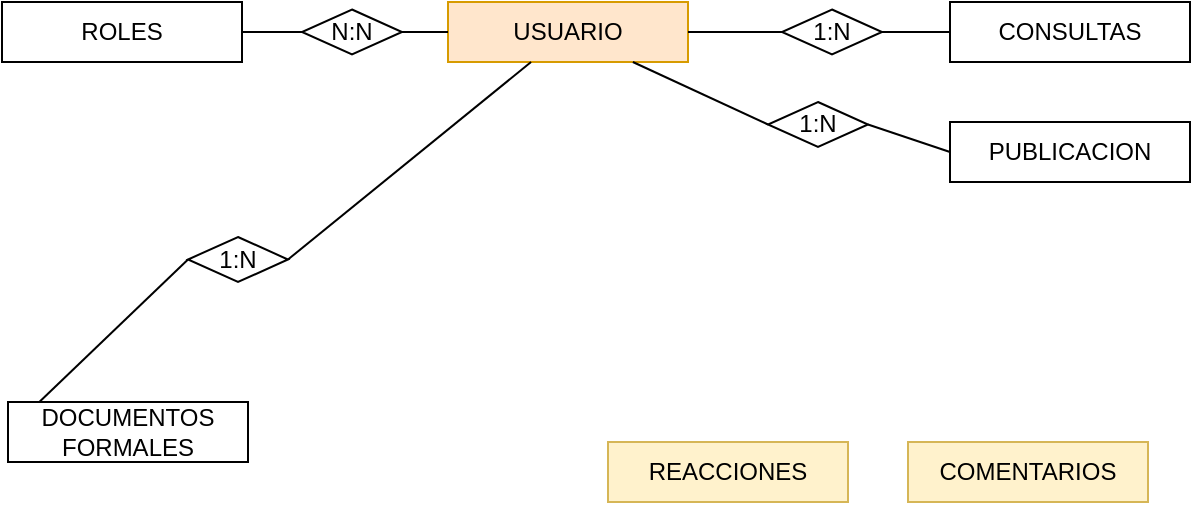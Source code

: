 <mxfile version="28.2.5">
  <diagram name="Página-1" id="g_2L8a4dUFEPVdWc10Bj">
    <mxGraphModel dx="775" dy="428" grid="1" gridSize="10" guides="1" tooltips="1" connect="1" arrows="1" fold="1" page="1" pageScale="1" pageWidth="827" pageHeight="1169" math="0" shadow="0">
      <root>
        <mxCell id="0" />
        <mxCell id="1" parent="0" />
        <mxCell id="0GrJNKZy4xKD9Ew2mGRM-7" style="rounded=0;orthogonalLoop=1;jettySize=auto;html=1;entryX=0;entryY=0.5;entryDx=0;entryDy=0;endArrow=none;endFill=0;exitX=0;exitY=0.5;exitDx=0;exitDy=0;" edge="1" parent="1" source="0GrJNKZy4xKD9Ew2mGRM-10" target="0GrJNKZy4xKD9Ew2mGRM-2">
          <mxGeometry relative="1" as="geometry" />
        </mxCell>
        <mxCell id="0GrJNKZy4xKD9Ew2mGRM-8" style="edgeStyle=none;shape=connector;rounded=0;orthogonalLoop=1;jettySize=auto;html=1;entryX=0;entryY=0.5;entryDx=0;entryDy=0;strokeColor=default;align=center;verticalAlign=middle;fontFamily=Helvetica;fontSize=11;fontColor=default;labelBackgroundColor=default;endArrow=none;endFill=0;exitX=1;exitY=0.5;exitDx=0;exitDy=0;" edge="1" parent="1" source="0GrJNKZy4xKD9Ew2mGRM-9" target="0GrJNKZy4xKD9Ew2mGRM-1">
          <mxGeometry relative="1" as="geometry" />
        </mxCell>
        <mxCell id="0GrJNKZy4xKD9Ew2mGRM-14" style="edgeStyle=none;shape=connector;rounded=0;orthogonalLoop=1;jettySize=auto;html=1;entryX=1;entryY=0.5;entryDx=0;entryDy=0;strokeColor=default;align=center;verticalAlign=middle;fontFamily=Helvetica;fontSize=11;fontColor=default;labelBackgroundColor=default;endArrow=none;endFill=0;exitX=0;exitY=0.5;exitDx=0;exitDy=0;" edge="1" parent="1" source="0GrJNKZy4xKD9Ew2mGRM-15" target="0GrJNKZy4xKD9Ew2mGRM-13">
          <mxGeometry relative="1" as="geometry" />
        </mxCell>
        <mxCell id="uRhun_1Gw-rtw0TiDXNh-11" value="USUARIO" style="rounded=0;whiteSpace=wrap;html=1;fillColor=#ffe6cc;strokeColor=#d79b00;" parent="1" vertex="1">
          <mxGeometry x="340" y="220" width="120" height="30" as="geometry" />
        </mxCell>
        <mxCell id="uRhun_1Gw-rtw0TiDXNh-12" value="CONSULTAS" style="rounded=0;whiteSpace=wrap;html=1;" parent="1" vertex="1">
          <mxGeometry x="591" y="220" width="120" height="30" as="geometry" />
        </mxCell>
        <mxCell id="uRhun_1Gw-rtw0TiDXNh-14" style="edgeStyle=orthogonalEdgeStyle;rounded=0;orthogonalLoop=1;jettySize=auto;html=1;entryX=0;entryY=0.5;entryDx=0;entryDy=0;endArrow=none;endFill=0;" parent="1" source="uRhun_1Gw-rtw0TiDXNh-13" target="uRhun_1Gw-rtw0TiDXNh-12" edge="1">
          <mxGeometry relative="1" as="geometry" />
        </mxCell>
        <mxCell id="uRhun_1Gw-rtw0TiDXNh-15" style="edgeStyle=orthogonalEdgeStyle;rounded=0;orthogonalLoop=1;jettySize=auto;html=1;entryX=1;entryY=0.5;entryDx=0;entryDy=0;endArrow=none;endFill=0;" parent="1" source="uRhun_1Gw-rtw0TiDXNh-13" target="uRhun_1Gw-rtw0TiDXNh-11" edge="1">
          <mxGeometry relative="1" as="geometry" />
        </mxCell>
        <mxCell id="uRhun_1Gw-rtw0TiDXNh-13" value="1:N" style="shape=rhombus;perimeter=rhombusPerimeter;whiteSpace=wrap;html=1;align=center;" parent="1" vertex="1">
          <mxGeometry x="507" y="223.75" width="50" height="22.5" as="geometry" />
        </mxCell>
        <mxCell id="0GrJNKZy4xKD9Ew2mGRM-1" value="PUBLICACION" style="rounded=0;whiteSpace=wrap;html=1;" vertex="1" parent="1">
          <mxGeometry x="591" y="280" width="120" height="30" as="geometry" />
        </mxCell>
        <mxCell id="0GrJNKZy4xKD9Ew2mGRM-2" value="DOCUMENTOS&lt;div&gt;FORMALES&lt;/div&gt;" style="rounded=0;whiteSpace=wrap;html=1;" vertex="1" parent="1">
          <mxGeometry x="120" y="420" width="120" height="30" as="geometry" />
        </mxCell>
        <mxCell id="0GrJNKZy4xKD9Ew2mGRM-11" value="" style="rounded=0;orthogonalLoop=1;jettySize=auto;html=1;entryX=1;entryY=0.5;entryDx=0;entryDy=0;endArrow=none;endFill=0;" edge="1" parent="1" source="uRhun_1Gw-rtw0TiDXNh-11" target="0GrJNKZy4xKD9Ew2mGRM-10">
          <mxGeometry relative="1" as="geometry">
            <mxPoint x="414" y="250" as="sourcePoint" />
            <mxPoint x="487" y="415" as="targetPoint" />
          </mxGeometry>
        </mxCell>
        <mxCell id="0GrJNKZy4xKD9Ew2mGRM-10" value="1:N" style="shape=rhombus;perimeter=rhombusPerimeter;whiteSpace=wrap;html=1;align=center;" vertex="1" parent="1">
          <mxGeometry x="210" y="337.5" width="50" height="22.5" as="geometry" />
        </mxCell>
        <mxCell id="0GrJNKZy4xKD9Ew2mGRM-12" value="" style="edgeStyle=none;shape=connector;rounded=0;orthogonalLoop=1;jettySize=auto;html=1;entryX=0;entryY=0.5;entryDx=0;entryDy=0;strokeColor=default;align=center;verticalAlign=middle;fontFamily=Helvetica;fontSize=11;fontColor=default;labelBackgroundColor=default;endArrow=none;endFill=0;" edge="1" parent="1" source="uRhun_1Gw-rtw0TiDXNh-11" target="0GrJNKZy4xKD9Ew2mGRM-9">
          <mxGeometry relative="1" as="geometry">
            <mxPoint x="430" y="250" as="sourcePoint" />
            <mxPoint x="561" y="335" as="targetPoint" />
          </mxGeometry>
        </mxCell>
        <mxCell id="0GrJNKZy4xKD9Ew2mGRM-9" value="1:N" style="shape=rhombus;perimeter=rhombusPerimeter;whiteSpace=wrap;html=1;align=center;" vertex="1" parent="1">
          <mxGeometry x="500" y="270" width="50" height="22.5" as="geometry" />
        </mxCell>
        <mxCell id="0GrJNKZy4xKD9Ew2mGRM-13" value="ROLES" style="rounded=0;whiteSpace=wrap;html=1;" vertex="1" parent="1">
          <mxGeometry x="117" y="220" width="120" height="30" as="geometry" />
        </mxCell>
        <mxCell id="0GrJNKZy4xKD9Ew2mGRM-16" value="" style="edgeStyle=none;shape=connector;rounded=0;orthogonalLoop=1;jettySize=auto;html=1;entryX=1;entryY=0.5;entryDx=0;entryDy=0;strokeColor=default;align=center;verticalAlign=middle;fontFamily=Helvetica;fontSize=11;fontColor=default;labelBackgroundColor=default;endArrow=none;endFill=0;" edge="1" parent="1" source="uRhun_1Gw-rtw0TiDXNh-11" target="0GrJNKZy4xKD9Ew2mGRM-15">
          <mxGeometry relative="1" as="geometry">
            <mxPoint x="340" y="216" as="sourcePoint" />
            <mxPoint x="237" y="235" as="targetPoint" />
          </mxGeometry>
        </mxCell>
        <mxCell id="0GrJNKZy4xKD9Ew2mGRM-15" value="N:N" style="shape=rhombus;perimeter=rhombusPerimeter;whiteSpace=wrap;html=1;align=center;" vertex="1" parent="1">
          <mxGeometry x="267" y="223.75" width="50" height="22.5" as="geometry" />
        </mxCell>
        <mxCell id="0GrJNKZy4xKD9Ew2mGRM-17" value="COMENTARIOS" style="rounded=0;whiteSpace=wrap;html=1;fillColor=#fff2cc;strokeColor=#d6b656;" vertex="1" parent="1">
          <mxGeometry x="570" y="440" width="120" height="30" as="geometry" />
        </mxCell>
        <mxCell id="0GrJNKZy4xKD9Ew2mGRM-18" value="REACCIONES" style="rounded=0;whiteSpace=wrap;html=1;fillColor=#fff2cc;strokeColor=#d6b656;" vertex="1" parent="1">
          <mxGeometry x="420" y="440" width="120" height="30" as="geometry" />
        </mxCell>
      </root>
    </mxGraphModel>
  </diagram>
</mxfile>
